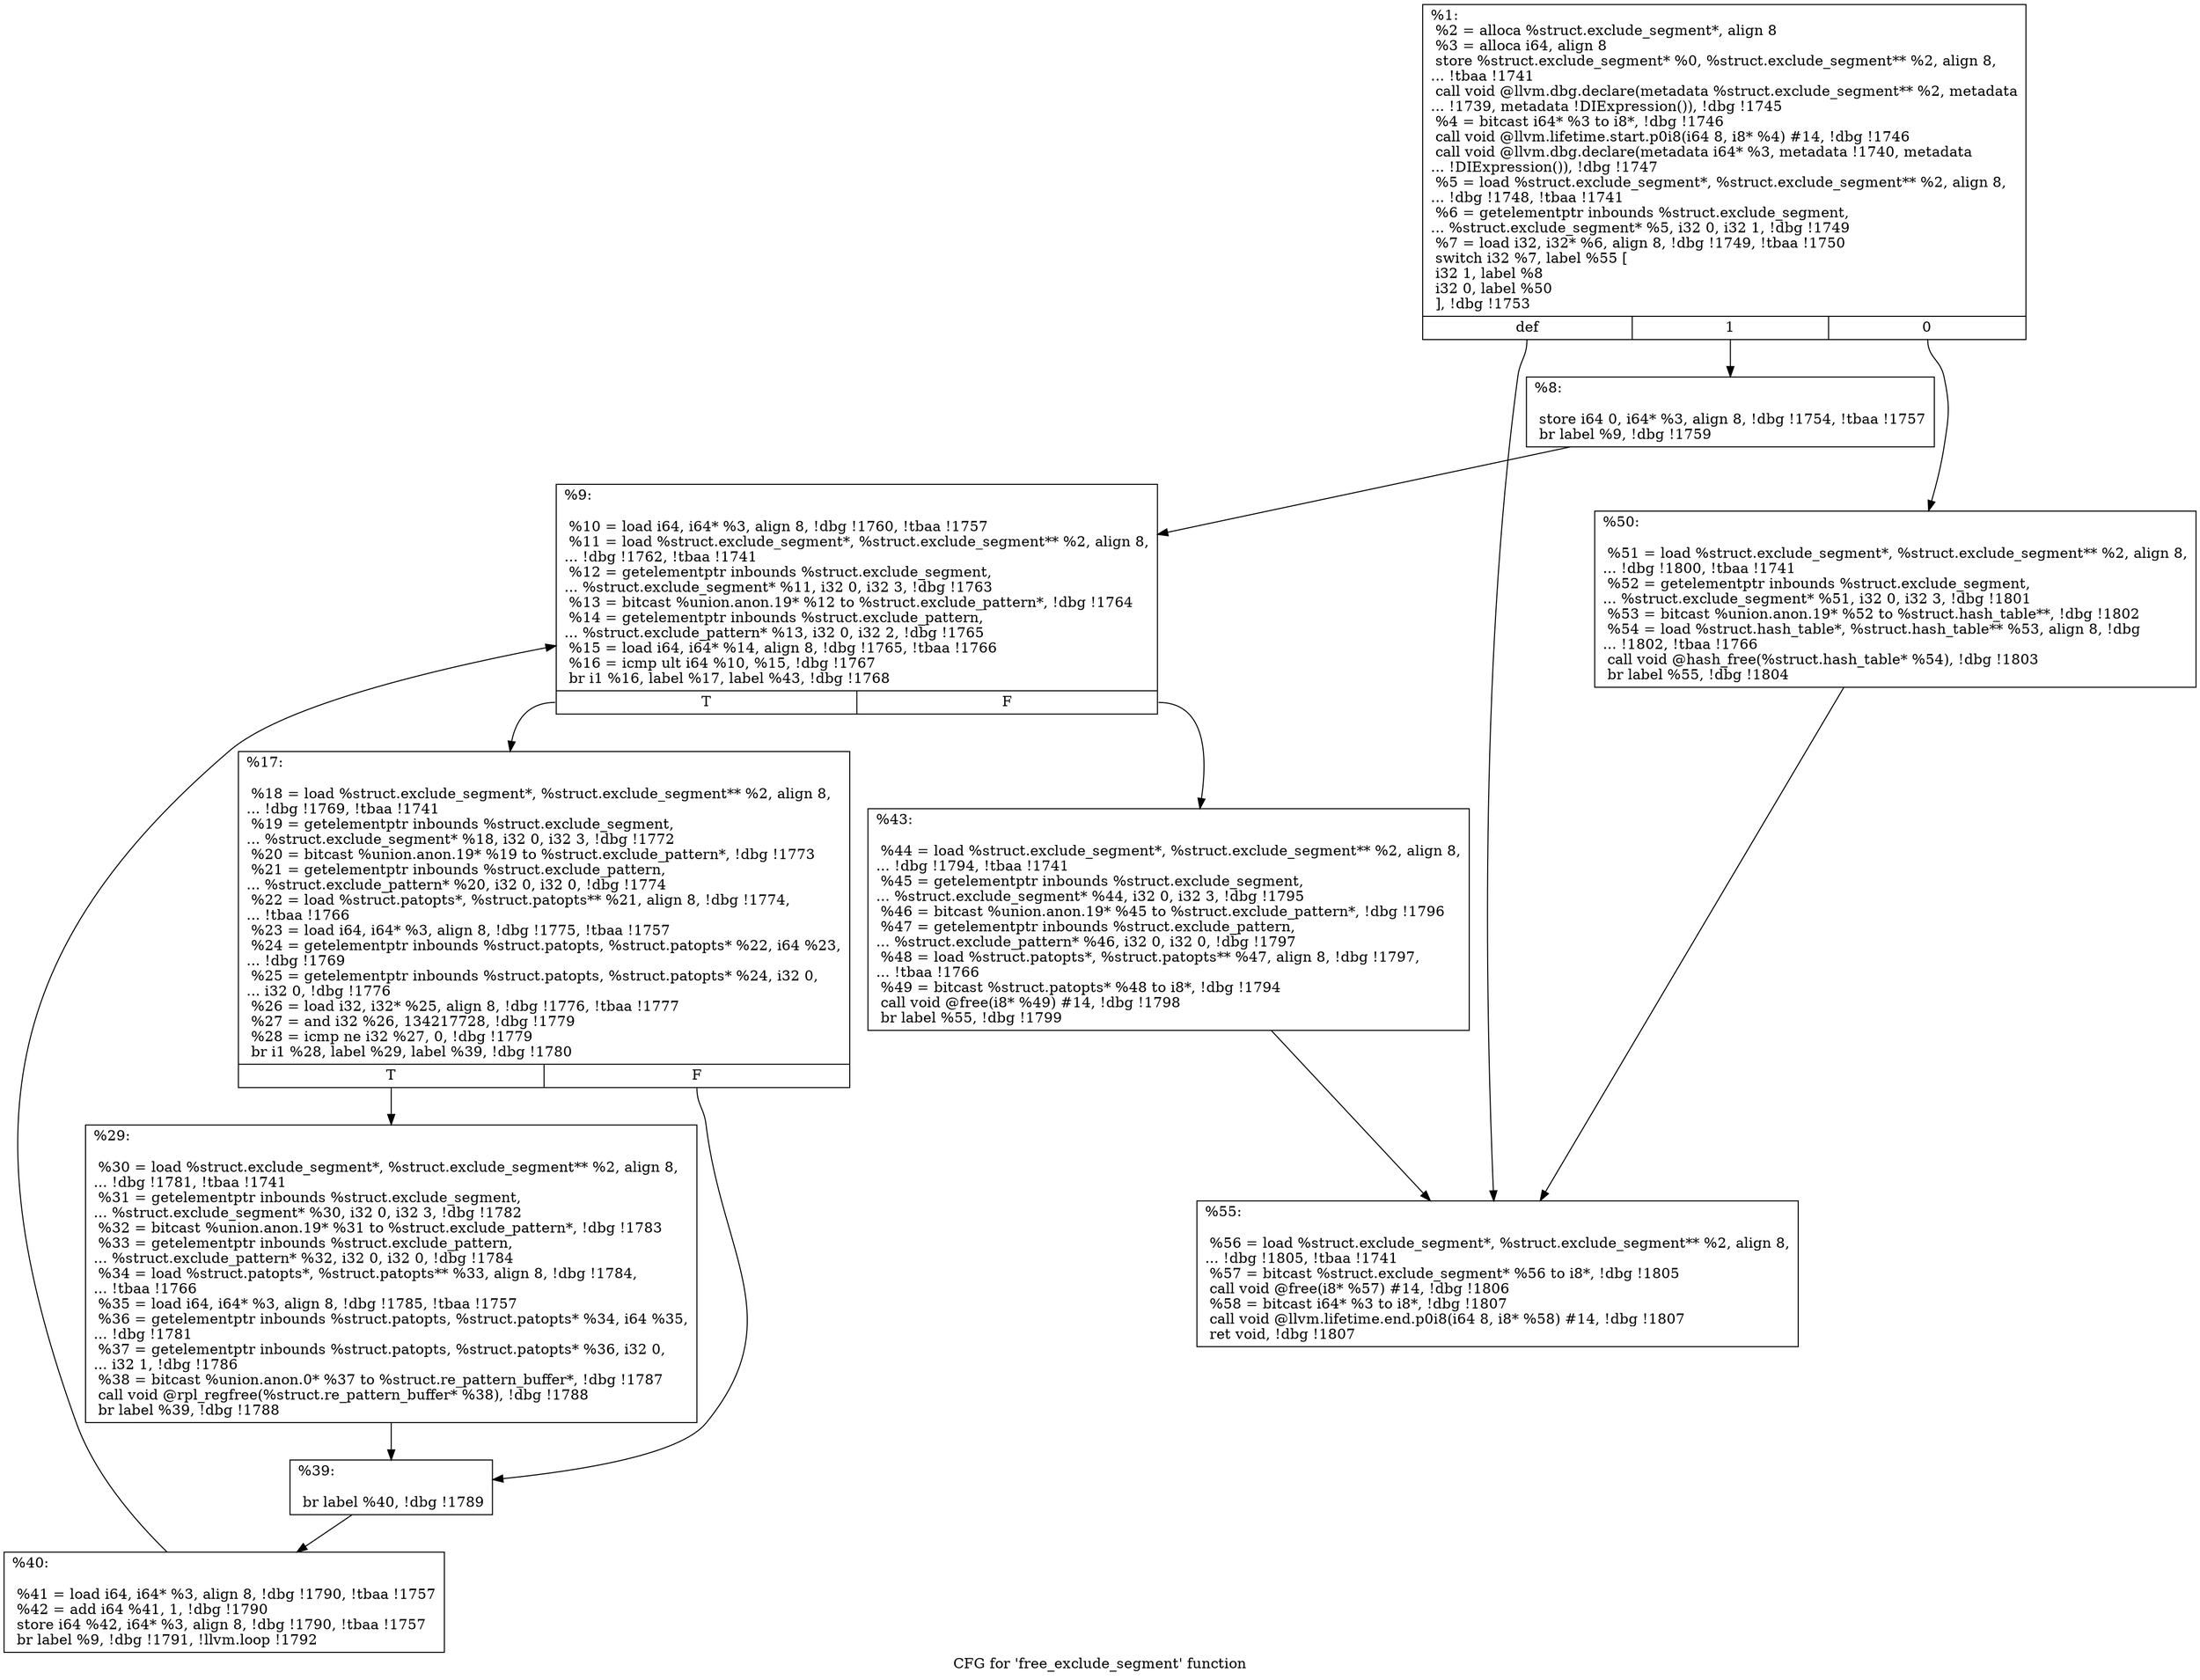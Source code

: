 digraph "CFG for 'free_exclude_segment' function" {
	label="CFG for 'free_exclude_segment' function";

	Node0x288c350 [shape=record,label="{%1:\l  %2 = alloca %struct.exclude_segment*, align 8\l  %3 = alloca i64, align 8\l  store %struct.exclude_segment* %0, %struct.exclude_segment** %2, align 8,\l... !tbaa !1741\l  call void @llvm.dbg.declare(metadata %struct.exclude_segment** %2, metadata\l... !1739, metadata !DIExpression()), !dbg !1745\l  %4 = bitcast i64* %3 to i8*, !dbg !1746\l  call void @llvm.lifetime.start.p0i8(i64 8, i8* %4) #14, !dbg !1746\l  call void @llvm.dbg.declare(metadata i64* %3, metadata !1740, metadata\l... !DIExpression()), !dbg !1747\l  %5 = load %struct.exclude_segment*, %struct.exclude_segment** %2, align 8,\l... !dbg !1748, !tbaa !1741\l  %6 = getelementptr inbounds %struct.exclude_segment,\l... %struct.exclude_segment* %5, i32 0, i32 1, !dbg !1749\l  %7 = load i32, i32* %6, align 8, !dbg !1749, !tbaa !1750\l  switch i32 %7, label %55 [\l    i32 1, label %8\l    i32 0, label %50\l  ], !dbg !1753\l|{<s0>def|<s1>1|<s2>0}}"];
	Node0x288c350:s0 -> Node0x288f910;
	Node0x288c350:s1 -> Node0x288f690;
	Node0x288c350:s2 -> Node0x288f8c0;
	Node0x288f690 [shape=record,label="{%8:\l\l  store i64 0, i64* %3, align 8, !dbg !1754, !tbaa !1757\l  br label %9, !dbg !1759\l}"];
	Node0x288f690 -> Node0x288f6e0;
	Node0x288f6e0 [shape=record,label="{%9:\l\l  %10 = load i64, i64* %3, align 8, !dbg !1760, !tbaa !1757\l  %11 = load %struct.exclude_segment*, %struct.exclude_segment** %2, align 8,\l... !dbg !1762, !tbaa !1741\l  %12 = getelementptr inbounds %struct.exclude_segment,\l... %struct.exclude_segment* %11, i32 0, i32 3, !dbg !1763\l  %13 = bitcast %union.anon.19* %12 to %struct.exclude_pattern*, !dbg !1764\l  %14 = getelementptr inbounds %struct.exclude_pattern,\l... %struct.exclude_pattern* %13, i32 0, i32 2, !dbg !1765\l  %15 = load i64, i64* %14, align 8, !dbg !1765, !tbaa !1766\l  %16 = icmp ult i64 %10, %15, !dbg !1767\l  br i1 %16, label %17, label %43, !dbg !1768\l|{<s0>T|<s1>F}}"];
	Node0x288f6e0:s0 -> Node0x288f730;
	Node0x288f6e0:s1 -> Node0x288f870;
	Node0x288f730 [shape=record,label="{%17:\l\l  %18 = load %struct.exclude_segment*, %struct.exclude_segment** %2, align 8,\l... !dbg !1769, !tbaa !1741\l  %19 = getelementptr inbounds %struct.exclude_segment,\l... %struct.exclude_segment* %18, i32 0, i32 3, !dbg !1772\l  %20 = bitcast %union.anon.19* %19 to %struct.exclude_pattern*, !dbg !1773\l  %21 = getelementptr inbounds %struct.exclude_pattern,\l... %struct.exclude_pattern* %20, i32 0, i32 0, !dbg !1774\l  %22 = load %struct.patopts*, %struct.patopts** %21, align 8, !dbg !1774,\l... !tbaa !1766\l  %23 = load i64, i64* %3, align 8, !dbg !1775, !tbaa !1757\l  %24 = getelementptr inbounds %struct.patopts, %struct.patopts* %22, i64 %23,\l... !dbg !1769\l  %25 = getelementptr inbounds %struct.patopts, %struct.patopts* %24, i32 0,\l... i32 0, !dbg !1776\l  %26 = load i32, i32* %25, align 8, !dbg !1776, !tbaa !1777\l  %27 = and i32 %26, 134217728, !dbg !1779\l  %28 = icmp ne i32 %27, 0, !dbg !1779\l  br i1 %28, label %29, label %39, !dbg !1780\l|{<s0>T|<s1>F}}"];
	Node0x288f730:s0 -> Node0x288f780;
	Node0x288f730:s1 -> Node0x288f7d0;
	Node0x288f780 [shape=record,label="{%29:\l\l  %30 = load %struct.exclude_segment*, %struct.exclude_segment** %2, align 8,\l... !dbg !1781, !tbaa !1741\l  %31 = getelementptr inbounds %struct.exclude_segment,\l... %struct.exclude_segment* %30, i32 0, i32 3, !dbg !1782\l  %32 = bitcast %union.anon.19* %31 to %struct.exclude_pattern*, !dbg !1783\l  %33 = getelementptr inbounds %struct.exclude_pattern,\l... %struct.exclude_pattern* %32, i32 0, i32 0, !dbg !1784\l  %34 = load %struct.patopts*, %struct.patopts** %33, align 8, !dbg !1784,\l... !tbaa !1766\l  %35 = load i64, i64* %3, align 8, !dbg !1785, !tbaa !1757\l  %36 = getelementptr inbounds %struct.patopts, %struct.patopts* %34, i64 %35,\l... !dbg !1781\l  %37 = getelementptr inbounds %struct.patopts, %struct.patopts* %36, i32 0,\l... i32 1, !dbg !1786\l  %38 = bitcast %union.anon.0* %37 to %struct.re_pattern_buffer*, !dbg !1787\l  call void @rpl_regfree(%struct.re_pattern_buffer* %38), !dbg !1788\l  br label %39, !dbg !1788\l}"];
	Node0x288f780 -> Node0x288f7d0;
	Node0x288f7d0 [shape=record,label="{%39:\l\l  br label %40, !dbg !1789\l}"];
	Node0x288f7d0 -> Node0x288f820;
	Node0x288f820 [shape=record,label="{%40:\l\l  %41 = load i64, i64* %3, align 8, !dbg !1790, !tbaa !1757\l  %42 = add i64 %41, 1, !dbg !1790\l  store i64 %42, i64* %3, align 8, !dbg !1790, !tbaa !1757\l  br label %9, !dbg !1791, !llvm.loop !1792\l}"];
	Node0x288f820 -> Node0x288f6e0;
	Node0x288f870 [shape=record,label="{%43:\l\l  %44 = load %struct.exclude_segment*, %struct.exclude_segment** %2, align 8,\l... !dbg !1794, !tbaa !1741\l  %45 = getelementptr inbounds %struct.exclude_segment,\l... %struct.exclude_segment* %44, i32 0, i32 3, !dbg !1795\l  %46 = bitcast %union.anon.19* %45 to %struct.exclude_pattern*, !dbg !1796\l  %47 = getelementptr inbounds %struct.exclude_pattern,\l... %struct.exclude_pattern* %46, i32 0, i32 0, !dbg !1797\l  %48 = load %struct.patopts*, %struct.patopts** %47, align 8, !dbg !1797,\l... !tbaa !1766\l  %49 = bitcast %struct.patopts* %48 to i8*, !dbg !1794\l  call void @free(i8* %49) #14, !dbg !1798\l  br label %55, !dbg !1799\l}"];
	Node0x288f870 -> Node0x288f910;
	Node0x288f8c0 [shape=record,label="{%50:\l\l  %51 = load %struct.exclude_segment*, %struct.exclude_segment** %2, align 8,\l... !dbg !1800, !tbaa !1741\l  %52 = getelementptr inbounds %struct.exclude_segment,\l... %struct.exclude_segment* %51, i32 0, i32 3, !dbg !1801\l  %53 = bitcast %union.anon.19* %52 to %struct.hash_table**, !dbg !1802\l  %54 = load %struct.hash_table*, %struct.hash_table** %53, align 8, !dbg\l... !1802, !tbaa !1766\l  call void @hash_free(%struct.hash_table* %54), !dbg !1803\l  br label %55, !dbg !1804\l}"];
	Node0x288f8c0 -> Node0x288f910;
	Node0x288f910 [shape=record,label="{%55:\l\l  %56 = load %struct.exclude_segment*, %struct.exclude_segment** %2, align 8,\l... !dbg !1805, !tbaa !1741\l  %57 = bitcast %struct.exclude_segment* %56 to i8*, !dbg !1805\l  call void @free(i8* %57) #14, !dbg !1806\l  %58 = bitcast i64* %3 to i8*, !dbg !1807\l  call void @llvm.lifetime.end.p0i8(i64 8, i8* %58) #14, !dbg !1807\l  ret void, !dbg !1807\l}"];
}
